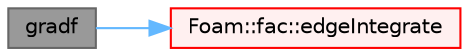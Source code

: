 digraph "gradf"
{
 // LATEX_PDF_SIZE
  bgcolor="transparent";
  edge [fontname=Helvetica,fontsize=10,labelfontname=Helvetica,labelfontsize=10];
  node [fontname=Helvetica,fontsize=10,shape=box,height=0.2,width=0.4];
  rankdir="LR";
  Node1 [id="Node000001",label="gradf",height=0.2,width=0.4,color="gray40", fillcolor="grey60", style="filled", fontcolor="black",tooltip=" "];
  Node1 -> Node2 [id="edge1_Node000001_Node000002",color="steelblue1",style="solid",tooltip=" "];
  Node2 [id="Node000002",label="Foam::fac::edgeIntegrate",height=0.2,width=0.4,color="red", fillcolor="#FFF0F0", style="filled",URL="$namespaceFoam_1_1fac.html#ab6bdf09cc75e7d477b8414063b4c7ee4",tooltip=" "];
}
